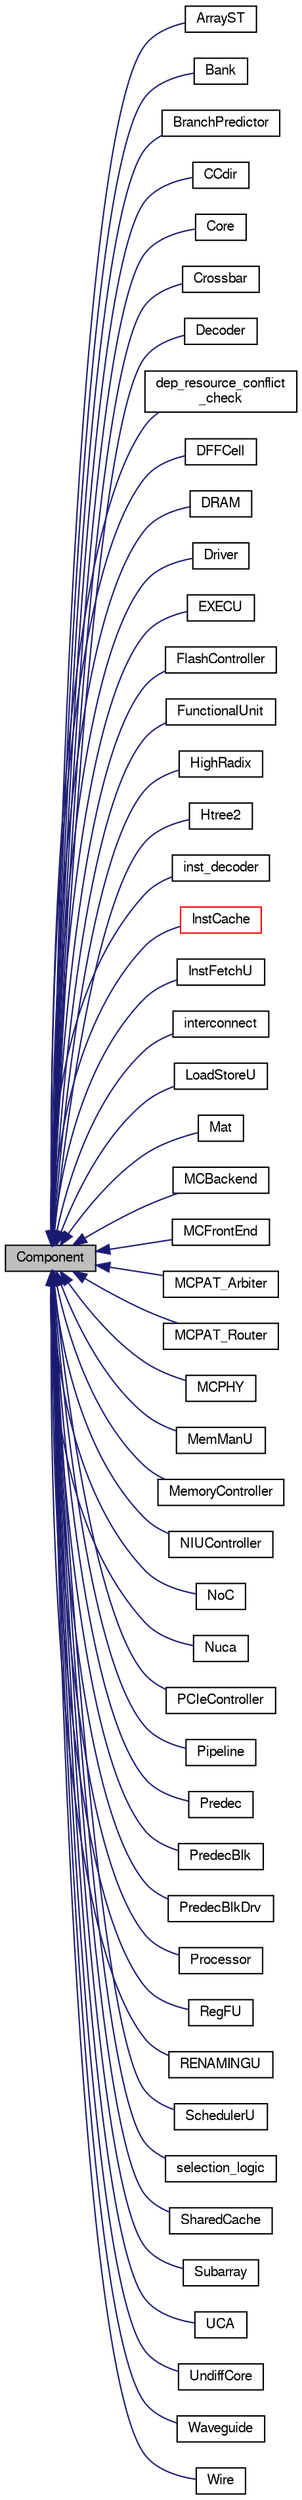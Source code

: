 digraph "Component"
{
  bgcolor="transparent";
  edge [fontname="FreeSans",fontsize="10",labelfontname="FreeSans",labelfontsize="10"];
  node [fontname="FreeSans",fontsize="10",shape=record];
  rankdir="LR";
  Node0 [label="Component",height=0.2,width=0.4,color="black", fillcolor="grey75", style="filled", fontcolor="black"];
  Node0 -> Node1 [dir="back",color="midnightblue",fontsize="10",style="solid",fontname="FreeSans"];
  Node1 [label="ArrayST",height=0.2,width=0.4,color="black",URL="$classArrayST.html"];
  Node0 -> Node2 [dir="back",color="midnightblue",fontsize="10",style="solid",fontname="FreeSans"];
  Node2 [label="Bank",height=0.2,width=0.4,color="black",URL="$classBank.html"];
  Node0 -> Node3 [dir="back",color="midnightblue",fontsize="10",style="solid",fontname="FreeSans"];
  Node3 [label="BranchPredictor",height=0.2,width=0.4,color="black",URL="$classBranchPredictor.html"];
  Node0 -> Node4 [dir="back",color="midnightblue",fontsize="10",style="solid",fontname="FreeSans"];
  Node4 [label="CCdir",height=0.2,width=0.4,color="black",URL="$classCCdir.html"];
  Node0 -> Node5 [dir="back",color="midnightblue",fontsize="10",style="solid",fontname="FreeSans"];
  Node5 [label="Core",height=0.2,width=0.4,color="black",URL="$classCore.html"];
  Node0 -> Node6 [dir="back",color="midnightblue",fontsize="10",style="solid",fontname="FreeSans"];
  Node6 [label="Crossbar",height=0.2,width=0.4,color="black",URL="$classCrossbar.html"];
  Node0 -> Node7 [dir="back",color="midnightblue",fontsize="10",style="solid",fontname="FreeSans"];
  Node7 [label="Decoder",height=0.2,width=0.4,color="black",URL="$classDecoder.html"];
  Node0 -> Node8 [dir="back",color="midnightblue",fontsize="10",style="solid",fontname="FreeSans"];
  Node8 [label="dep_resource_conflict\l_check",height=0.2,width=0.4,color="black",URL="$classdep__resource__conflict__check.html"];
  Node0 -> Node9 [dir="back",color="midnightblue",fontsize="10",style="solid",fontname="FreeSans"];
  Node9 [label="DFFCell",height=0.2,width=0.4,color="black",URL="$classDFFCell.html"];
  Node0 -> Node10 [dir="back",color="midnightblue",fontsize="10",style="solid",fontname="FreeSans"];
  Node10 [label="DRAM",height=0.2,width=0.4,color="black",URL="$classDRAM.html"];
  Node0 -> Node11 [dir="back",color="midnightblue",fontsize="10",style="solid",fontname="FreeSans"];
  Node11 [label="Driver",height=0.2,width=0.4,color="black",URL="$classDriver.html"];
  Node0 -> Node12 [dir="back",color="midnightblue",fontsize="10",style="solid",fontname="FreeSans"];
  Node12 [label="EXECU",height=0.2,width=0.4,color="black",URL="$classEXECU.html"];
  Node0 -> Node13 [dir="back",color="midnightblue",fontsize="10",style="solid",fontname="FreeSans"];
  Node13 [label="FlashController",height=0.2,width=0.4,color="black",URL="$classFlashController.html"];
  Node0 -> Node14 [dir="back",color="midnightblue",fontsize="10",style="solid",fontname="FreeSans"];
  Node14 [label="FunctionalUnit",height=0.2,width=0.4,color="black",URL="$classFunctionalUnit.html"];
  Node0 -> Node15 [dir="back",color="midnightblue",fontsize="10",style="solid",fontname="FreeSans"];
  Node15 [label="HighRadix",height=0.2,width=0.4,color="black",URL="$classHighRadix.html"];
  Node0 -> Node16 [dir="back",color="midnightblue",fontsize="10",style="solid",fontname="FreeSans"];
  Node16 [label="Htree2",height=0.2,width=0.4,color="black",URL="$classHtree2.html"];
  Node0 -> Node17 [dir="back",color="midnightblue",fontsize="10",style="solid",fontname="FreeSans"];
  Node17 [label="inst_decoder",height=0.2,width=0.4,color="black",URL="$classinst__decoder.html"];
  Node0 -> Node18 [dir="back",color="midnightblue",fontsize="10",style="solid",fontname="FreeSans"];
  Node18 [label="InstCache",height=0.2,width=0.4,color="red",URL="$classInstCache.html"];
  Node0 -> Node20 [dir="back",color="midnightblue",fontsize="10",style="solid",fontname="FreeSans"];
  Node20 [label="InstFetchU",height=0.2,width=0.4,color="black",URL="$classInstFetchU.html"];
  Node0 -> Node21 [dir="back",color="midnightblue",fontsize="10",style="solid",fontname="FreeSans"];
  Node21 [label="interconnect",height=0.2,width=0.4,color="black",URL="$classinterconnect.html"];
  Node0 -> Node22 [dir="back",color="midnightblue",fontsize="10",style="solid",fontname="FreeSans"];
  Node22 [label="LoadStoreU",height=0.2,width=0.4,color="black",URL="$classLoadStoreU.html"];
  Node0 -> Node23 [dir="back",color="midnightblue",fontsize="10",style="solid",fontname="FreeSans"];
  Node23 [label="Mat",height=0.2,width=0.4,color="black",URL="$classMat.html"];
  Node0 -> Node24 [dir="back",color="midnightblue",fontsize="10",style="solid",fontname="FreeSans"];
  Node24 [label="MCBackend",height=0.2,width=0.4,color="black",URL="$classMCBackend.html"];
  Node0 -> Node25 [dir="back",color="midnightblue",fontsize="10",style="solid",fontname="FreeSans"];
  Node25 [label="MCFrontEnd",height=0.2,width=0.4,color="black",URL="$classMCFrontEnd.html"];
  Node0 -> Node26 [dir="back",color="midnightblue",fontsize="10",style="solid",fontname="FreeSans"];
  Node26 [label="MCPAT_Arbiter",height=0.2,width=0.4,color="black",URL="$classMCPAT__Arbiter.html"];
  Node0 -> Node27 [dir="back",color="midnightblue",fontsize="10",style="solid",fontname="FreeSans"];
  Node27 [label="MCPAT_Router",height=0.2,width=0.4,color="black",URL="$classMCPAT__Router.html"];
  Node0 -> Node28 [dir="back",color="midnightblue",fontsize="10",style="solid",fontname="FreeSans"];
  Node28 [label="MCPHY",height=0.2,width=0.4,color="black",URL="$classMCPHY.html"];
  Node0 -> Node29 [dir="back",color="midnightblue",fontsize="10",style="solid",fontname="FreeSans"];
  Node29 [label="MemManU",height=0.2,width=0.4,color="black",URL="$classMemManU.html"];
  Node0 -> Node30 [dir="back",color="midnightblue",fontsize="10",style="solid",fontname="FreeSans"];
  Node30 [label="MemoryController",height=0.2,width=0.4,color="black",URL="$classMemoryController.html"];
  Node0 -> Node31 [dir="back",color="midnightblue",fontsize="10",style="solid",fontname="FreeSans"];
  Node31 [label="NIUController",height=0.2,width=0.4,color="black",URL="$classNIUController.html"];
  Node0 -> Node32 [dir="back",color="midnightblue",fontsize="10",style="solid",fontname="FreeSans"];
  Node32 [label="NoC",height=0.2,width=0.4,color="black",URL="$classNoC.html"];
  Node0 -> Node33 [dir="back",color="midnightblue",fontsize="10",style="solid",fontname="FreeSans"];
  Node33 [label="Nuca",height=0.2,width=0.4,color="black",URL="$classNuca.html"];
  Node0 -> Node34 [dir="back",color="midnightblue",fontsize="10",style="solid",fontname="FreeSans"];
  Node34 [label="PCIeController",height=0.2,width=0.4,color="black",URL="$classPCIeController.html"];
  Node0 -> Node35 [dir="back",color="midnightblue",fontsize="10",style="solid",fontname="FreeSans"];
  Node35 [label="Pipeline",height=0.2,width=0.4,color="black",URL="$classPipeline.html"];
  Node0 -> Node36 [dir="back",color="midnightblue",fontsize="10",style="solid",fontname="FreeSans"];
  Node36 [label="Predec",height=0.2,width=0.4,color="black",URL="$classPredec.html"];
  Node0 -> Node37 [dir="back",color="midnightblue",fontsize="10",style="solid",fontname="FreeSans"];
  Node37 [label="PredecBlk",height=0.2,width=0.4,color="black",URL="$classPredecBlk.html"];
  Node0 -> Node38 [dir="back",color="midnightblue",fontsize="10",style="solid",fontname="FreeSans"];
  Node38 [label="PredecBlkDrv",height=0.2,width=0.4,color="black",URL="$classPredecBlkDrv.html"];
  Node0 -> Node39 [dir="back",color="midnightblue",fontsize="10",style="solid",fontname="FreeSans"];
  Node39 [label="Processor",height=0.2,width=0.4,color="black",URL="$classProcessor.html"];
  Node0 -> Node40 [dir="back",color="midnightblue",fontsize="10",style="solid",fontname="FreeSans"];
  Node40 [label="RegFU",height=0.2,width=0.4,color="black",URL="$classRegFU.html"];
  Node0 -> Node41 [dir="back",color="midnightblue",fontsize="10",style="solid",fontname="FreeSans"];
  Node41 [label="RENAMINGU",height=0.2,width=0.4,color="black",URL="$classRENAMINGU.html"];
  Node0 -> Node42 [dir="back",color="midnightblue",fontsize="10",style="solid",fontname="FreeSans"];
  Node42 [label="SchedulerU",height=0.2,width=0.4,color="black",URL="$classSchedulerU.html"];
  Node0 -> Node43 [dir="back",color="midnightblue",fontsize="10",style="solid",fontname="FreeSans"];
  Node43 [label="selection_logic",height=0.2,width=0.4,color="black",URL="$classselection__logic.html"];
  Node0 -> Node44 [dir="back",color="midnightblue",fontsize="10",style="solid",fontname="FreeSans"];
  Node44 [label="SharedCache",height=0.2,width=0.4,color="black",URL="$classSharedCache.html"];
  Node0 -> Node45 [dir="back",color="midnightblue",fontsize="10",style="solid",fontname="FreeSans"];
  Node45 [label="Subarray",height=0.2,width=0.4,color="black",URL="$classSubarray.html"];
  Node0 -> Node46 [dir="back",color="midnightblue",fontsize="10",style="solid",fontname="FreeSans"];
  Node46 [label="UCA",height=0.2,width=0.4,color="black",URL="$classUCA.html"];
  Node0 -> Node47 [dir="back",color="midnightblue",fontsize="10",style="solid",fontname="FreeSans"];
  Node47 [label="UndiffCore",height=0.2,width=0.4,color="black",URL="$classUndiffCore.html"];
  Node0 -> Node48 [dir="back",color="midnightblue",fontsize="10",style="solid",fontname="FreeSans"];
  Node48 [label="Waveguide",height=0.2,width=0.4,color="black",URL="$classWaveguide.html"];
  Node0 -> Node49 [dir="back",color="midnightblue",fontsize="10",style="solid",fontname="FreeSans"];
  Node49 [label="Wire",height=0.2,width=0.4,color="black",URL="$classWire.html"];
}
